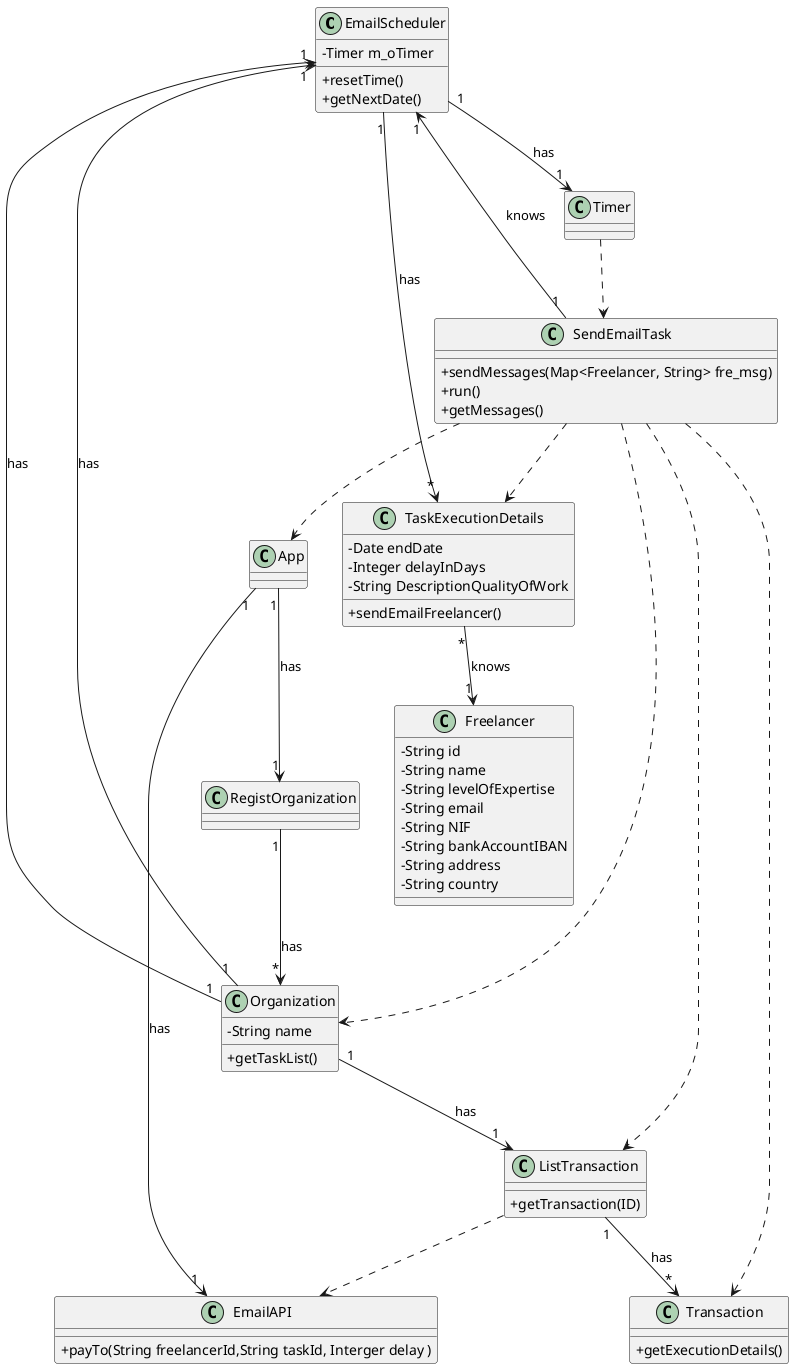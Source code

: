 @startuml CD
skinparam classAttributeIconSize 0
top to bottom direction

class EmailScheduler {
        - Timer m_oTimer
        + resetTime()
        + getNextDate()
}

class SendEmailTask {
	+ sendMessages(Map<Freelancer, String> fre_msg)
        + run()
	+ getMessages()
}


class EmailAPI {
	+ payTo(String freelancerId,String taskId, Interger delay )
}


class Organization {
        - String name
        + getTaskList()
}

class ListTransaction {
        + getTransaction(ID)
}

class Transaction {
        + getExecutionDetails()
}


class TaskExecutionDetails {
        - Date endDate
        - Integer delayInDays
        - String DescriptionQualityOfWork
        + sendEmailFreelancer()
}

class Freelancer {
        - String id
        - String name
        - String levelOfExpertise
        - String email
        - String NIF
        - String bankAccountIBAN
        - String address
        - String country
}


App                          "1" --> "1"      EmailAPI                  : has
App                          "1" --> "1"      RegistOrganization        : has
Timer                            ..>          SendEmailTask
TaskExecutionDetails         "*" --> "1"      Freelancer                : knows
Organization                 "1" --> "1"      EmailScheduler            : has
SendEmailTask                   ..>          ListTransaction
SendEmailTask                   ..>          Transaction
SendEmailTask                  ..>          App
SendEmailTask                  ..>          Organization
SendEmailTask                  ..>          TaskExecutionDetails
SendEmailTask              "1" --> "1"      EmailScheduler            : knows
ListTransaction              "1" --> "*"      Transaction               : has
ListTransaction                  ..>          EmailAPI
EmailScheduler               "1" --> "1"      Timer                     : has
EmailScheduler               "1" --> "*"      TaskExecutionDetails      : has
RegistOrganization           "1" --> "*"      Organization              : has
Organization                 "1" --> "1"      ListTransaction           : has
Organization                 "1" --> "1"      EmailScheduler           : has

@enduml